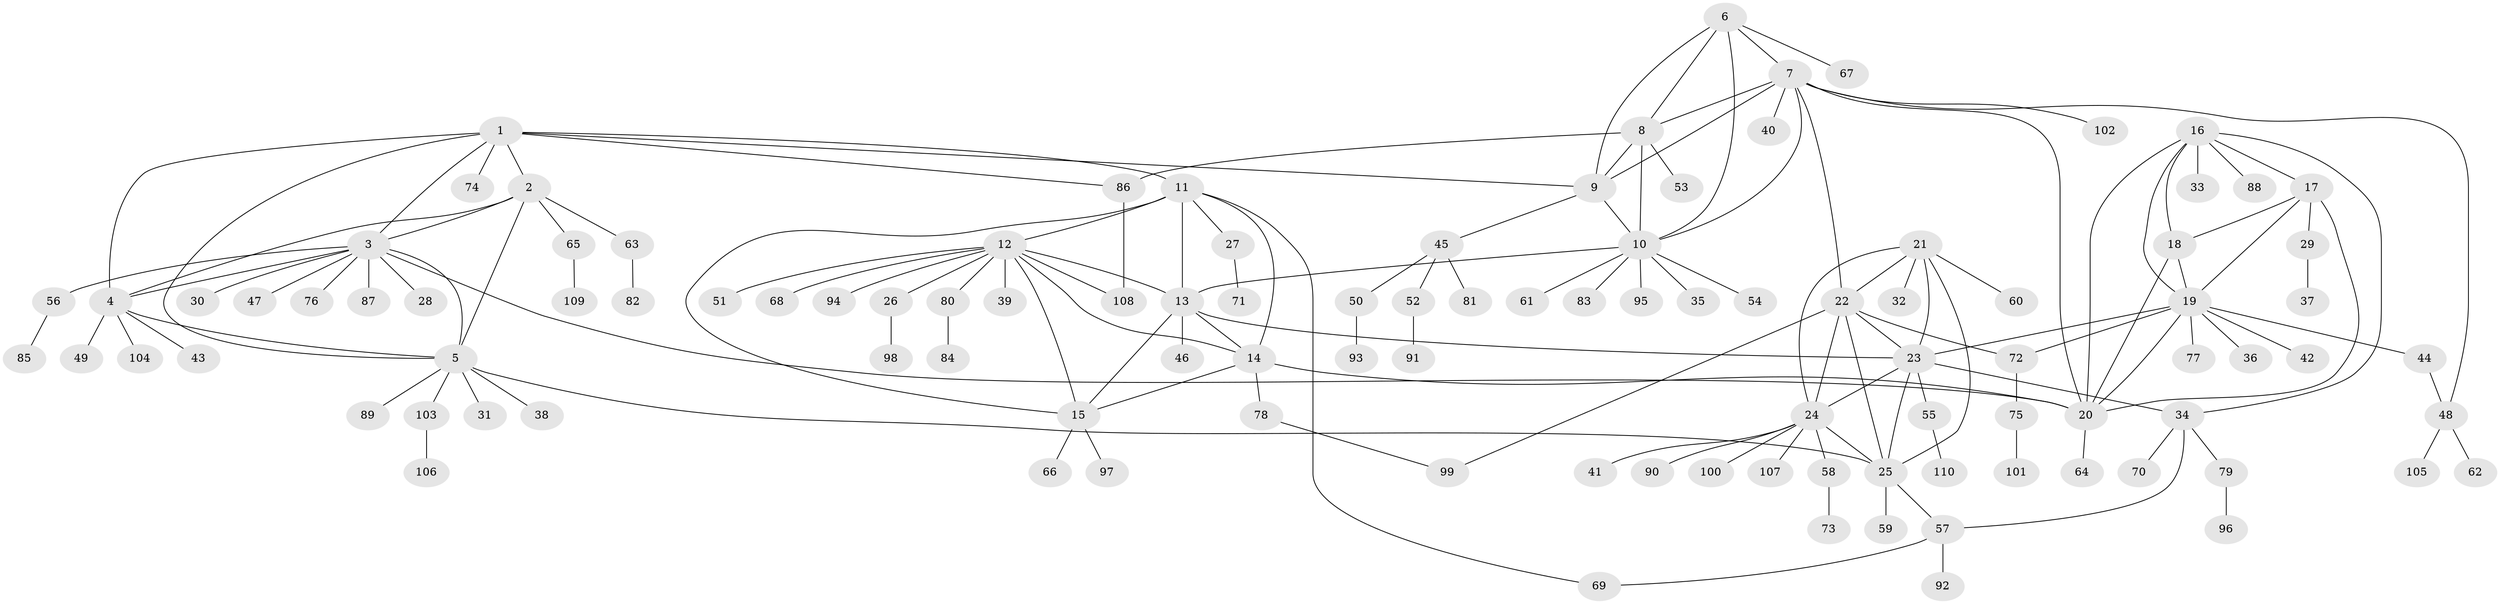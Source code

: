// Generated by graph-tools (version 1.1) at 2025/02/03/09/25 03:02:47]
// undirected, 110 vertices, 153 edges
graph export_dot {
graph [start="1"]
  node [color=gray90,style=filled];
  1;
  2;
  3;
  4;
  5;
  6;
  7;
  8;
  9;
  10;
  11;
  12;
  13;
  14;
  15;
  16;
  17;
  18;
  19;
  20;
  21;
  22;
  23;
  24;
  25;
  26;
  27;
  28;
  29;
  30;
  31;
  32;
  33;
  34;
  35;
  36;
  37;
  38;
  39;
  40;
  41;
  42;
  43;
  44;
  45;
  46;
  47;
  48;
  49;
  50;
  51;
  52;
  53;
  54;
  55;
  56;
  57;
  58;
  59;
  60;
  61;
  62;
  63;
  64;
  65;
  66;
  67;
  68;
  69;
  70;
  71;
  72;
  73;
  74;
  75;
  76;
  77;
  78;
  79;
  80;
  81;
  82;
  83;
  84;
  85;
  86;
  87;
  88;
  89;
  90;
  91;
  92;
  93;
  94;
  95;
  96;
  97;
  98;
  99;
  100;
  101;
  102;
  103;
  104;
  105;
  106;
  107;
  108;
  109;
  110;
  1 -- 2;
  1 -- 3;
  1 -- 4;
  1 -- 5;
  1 -- 9;
  1 -- 11;
  1 -- 74;
  1 -- 86;
  2 -- 3;
  2 -- 4;
  2 -- 5;
  2 -- 63;
  2 -- 65;
  3 -- 4;
  3 -- 5;
  3 -- 20;
  3 -- 28;
  3 -- 30;
  3 -- 47;
  3 -- 56;
  3 -- 76;
  3 -- 87;
  4 -- 5;
  4 -- 43;
  4 -- 49;
  4 -- 104;
  5 -- 25;
  5 -- 31;
  5 -- 38;
  5 -- 89;
  5 -- 103;
  6 -- 7;
  6 -- 8;
  6 -- 9;
  6 -- 10;
  6 -- 67;
  7 -- 8;
  7 -- 9;
  7 -- 10;
  7 -- 20;
  7 -- 22;
  7 -- 40;
  7 -- 48;
  7 -- 102;
  8 -- 9;
  8 -- 10;
  8 -- 53;
  8 -- 86;
  9 -- 10;
  9 -- 45;
  10 -- 13;
  10 -- 35;
  10 -- 54;
  10 -- 61;
  10 -- 83;
  10 -- 95;
  11 -- 12;
  11 -- 13;
  11 -- 14;
  11 -- 15;
  11 -- 27;
  11 -- 69;
  12 -- 13;
  12 -- 14;
  12 -- 15;
  12 -- 26;
  12 -- 39;
  12 -- 51;
  12 -- 68;
  12 -- 80;
  12 -- 94;
  12 -- 108;
  13 -- 14;
  13 -- 15;
  13 -- 23;
  13 -- 46;
  14 -- 15;
  14 -- 20;
  14 -- 78;
  15 -- 66;
  15 -- 97;
  16 -- 17;
  16 -- 18;
  16 -- 19;
  16 -- 20;
  16 -- 33;
  16 -- 34;
  16 -- 88;
  17 -- 18;
  17 -- 19;
  17 -- 20;
  17 -- 29;
  18 -- 19;
  18 -- 20;
  19 -- 20;
  19 -- 23;
  19 -- 36;
  19 -- 42;
  19 -- 44;
  19 -- 72;
  19 -- 77;
  20 -- 64;
  21 -- 22;
  21 -- 23;
  21 -- 24;
  21 -- 25;
  21 -- 32;
  21 -- 60;
  22 -- 23;
  22 -- 24;
  22 -- 25;
  22 -- 72;
  22 -- 99;
  23 -- 24;
  23 -- 25;
  23 -- 34;
  23 -- 55;
  24 -- 25;
  24 -- 41;
  24 -- 58;
  24 -- 90;
  24 -- 100;
  24 -- 107;
  25 -- 57;
  25 -- 59;
  26 -- 98;
  27 -- 71;
  29 -- 37;
  34 -- 57;
  34 -- 70;
  34 -- 79;
  44 -- 48;
  45 -- 50;
  45 -- 52;
  45 -- 81;
  48 -- 62;
  48 -- 105;
  50 -- 93;
  52 -- 91;
  55 -- 110;
  56 -- 85;
  57 -- 69;
  57 -- 92;
  58 -- 73;
  63 -- 82;
  65 -- 109;
  72 -- 75;
  75 -- 101;
  78 -- 99;
  79 -- 96;
  80 -- 84;
  86 -- 108;
  103 -- 106;
}
